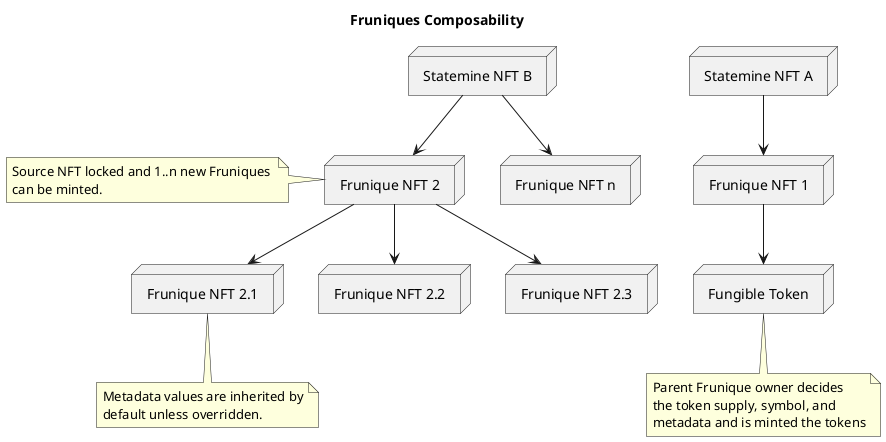 @startuml
title "Fruniques Composability"
node "Statemine NFT A" as statemine_nft_a
node "Statemine NFT B" as statemine_nft_b

node "Frunique NFT 1" as frq_1
node "Frunique NFT 2" as frq_2
node "Frunique NFT n" as frq_n

node "Fungible Token" as fung_1
node "Frunique NFT 2.1" as frq_2_1
node "Frunique NFT 2.2" as frq_2_2
node "Frunique NFT 2.3" as frq_2_3

note left of frq_2
 Source NFT locked and 1..n new Fruniques 
 can be minted.
end note

note bottom of frq_2_1
 Metadata values are inherited by
 default unless overridden.
end note

note bottom of fung_1
 Parent Frunique owner decides 
 the token supply, symbol, and 
 metadata and is minted the tokens
end note

statemine_nft_a --> frq_1        
statemine_nft_b --> frq_2   
statemine_nft_b --> frq_n

frq_1 --> fung_1

frq_2 --> frq_2_1
frq_2 --> frq_2_2
frq_2 --> frq_2_3
@enduml